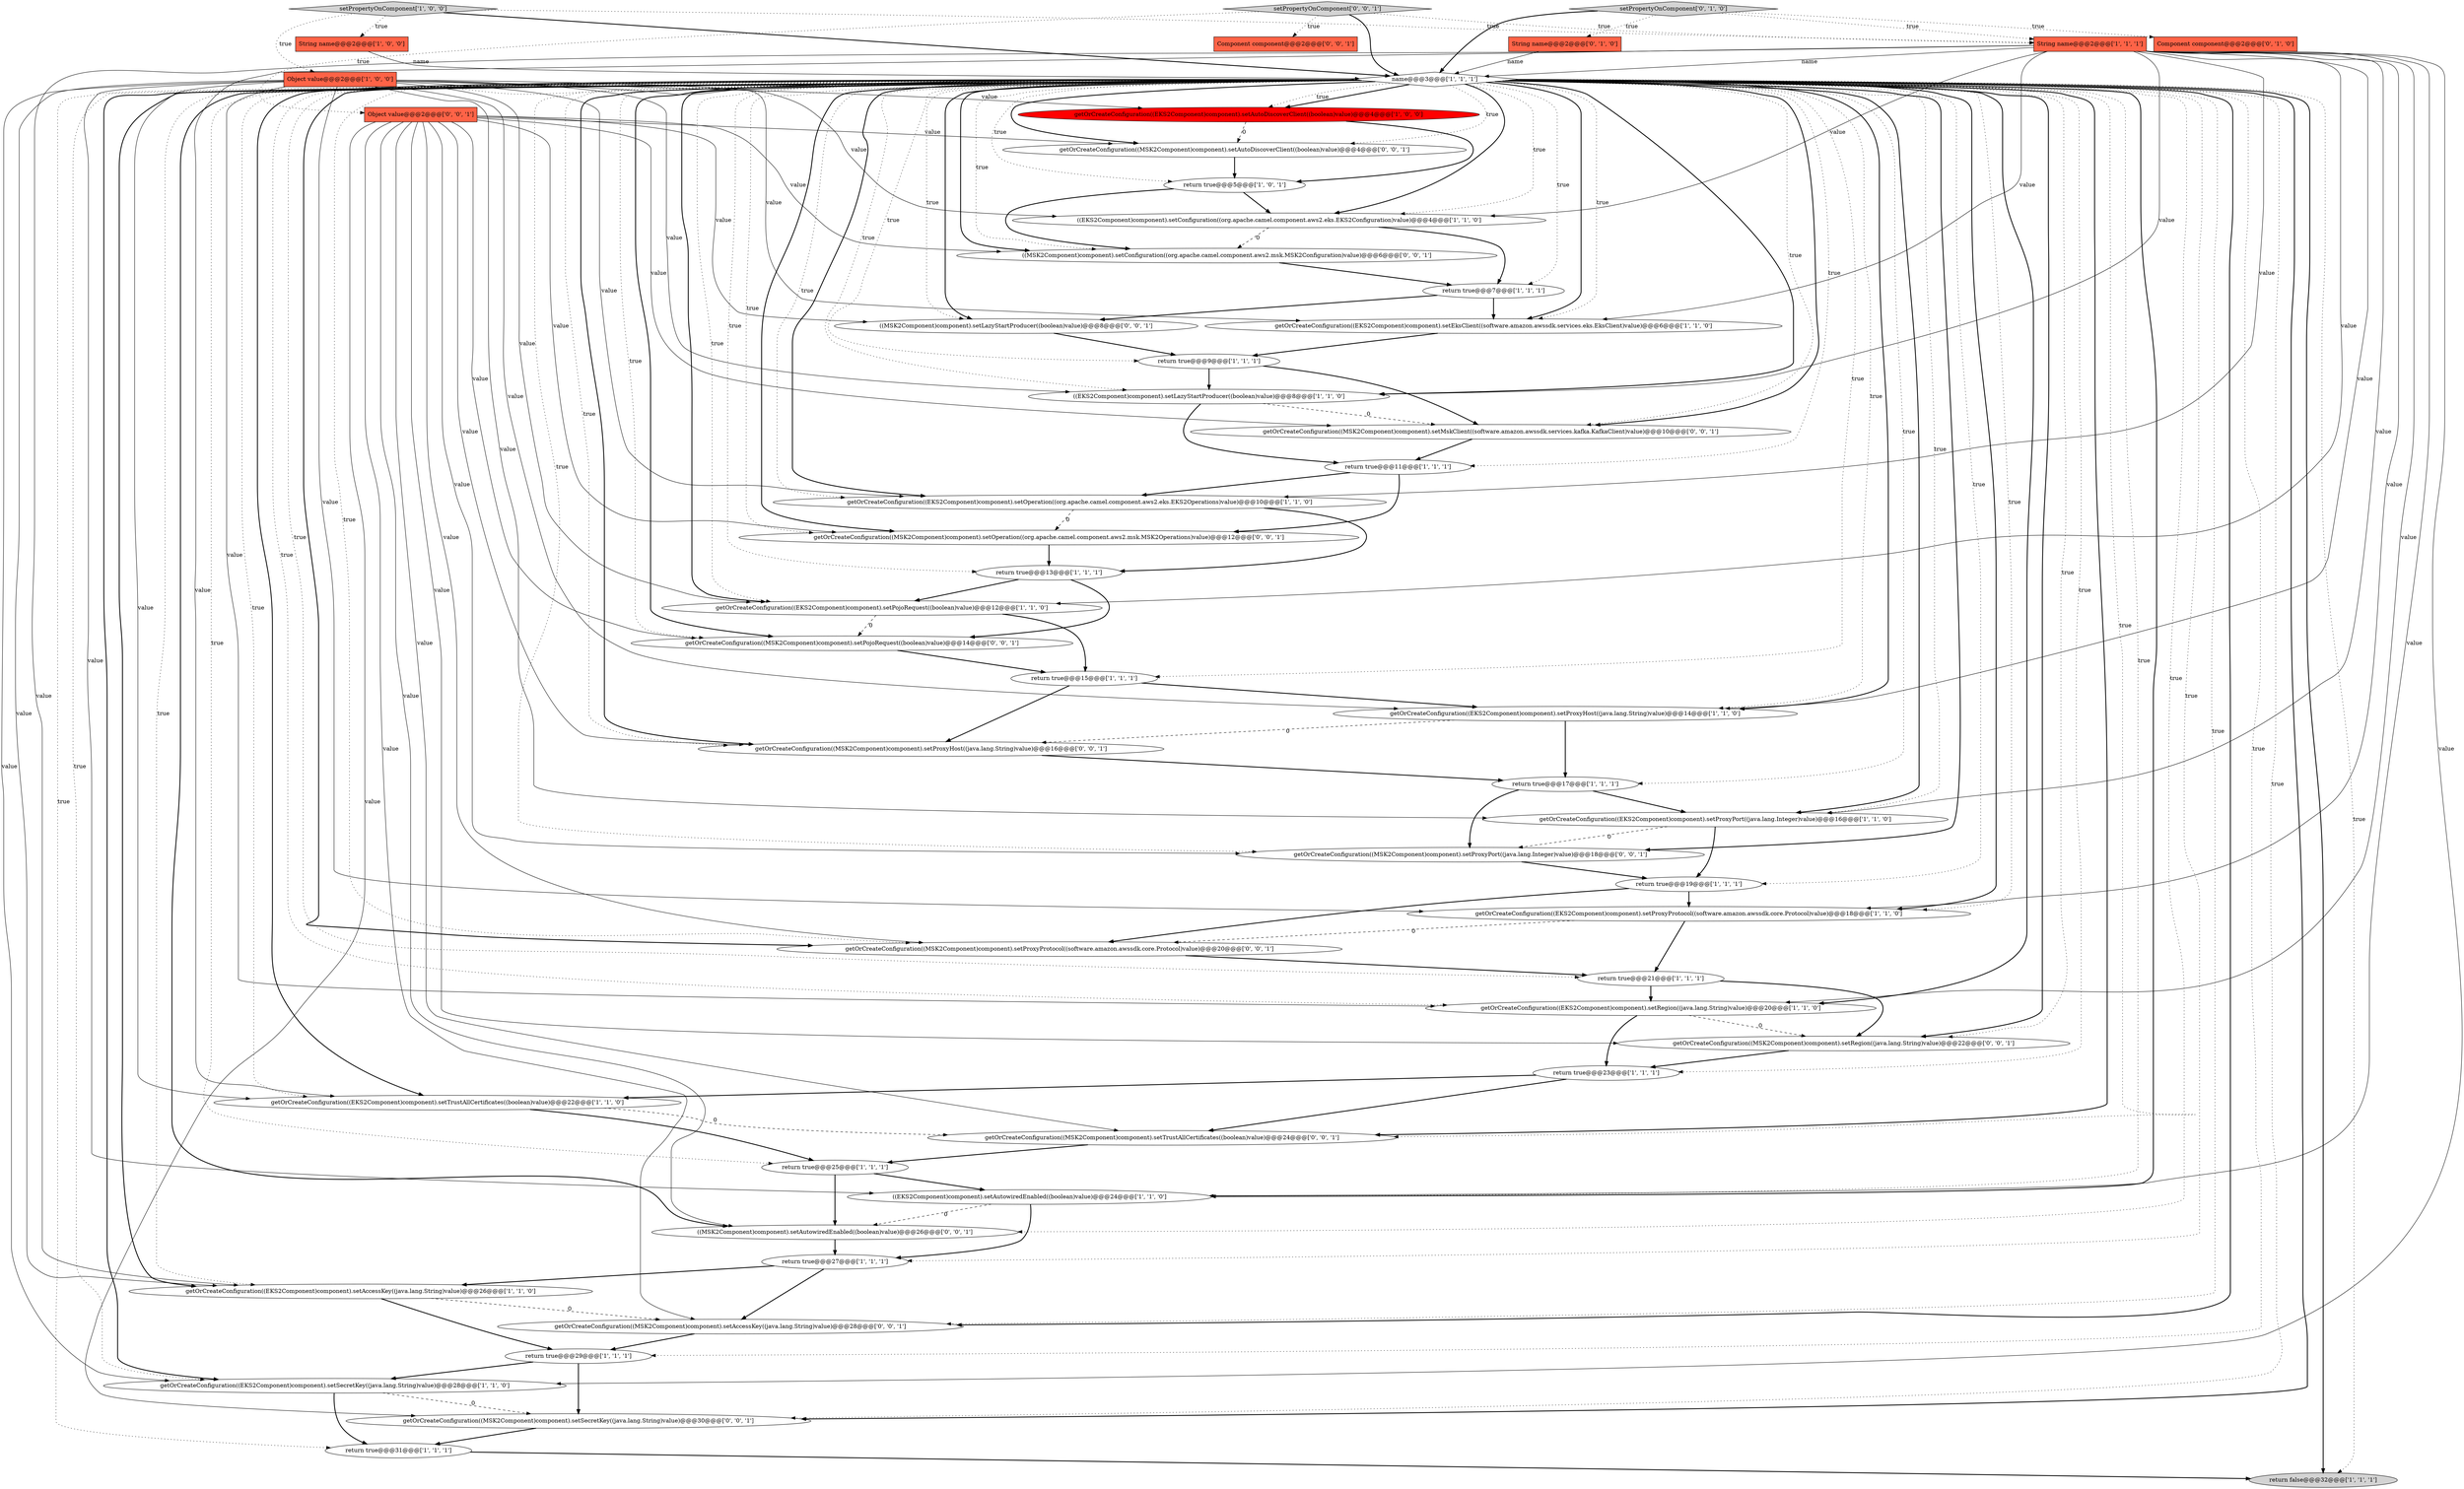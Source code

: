digraph {
8 [style = filled, label = "return true@@@7@@@['1', '1', '1']", fillcolor = white, shape = ellipse image = "AAA0AAABBB1BBB"];
17 [style = filled, label = "return false@@@32@@@['1', '1', '1']", fillcolor = lightgray, shape = ellipse image = "AAA0AAABBB1BBB"];
29 [style = filled, label = "getOrCreateConfiguration((EKS2Component)component).setProxyProtocol((software.amazon.awssdk.core.Protocol)value)@@@18@@@['1', '1', '0']", fillcolor = white, shape = ellipse image = "AAA0AAABBB1BBB"];
3 [style = filled, label = "return true@@@31@@@['1', '1', '1']", fillcolor = white, shape = ellipse image = "AAA0AAABBB1BBB"];
10 [style = filled, label = "getOrCreateConfiguration((EKS2Component)component).setAutoDiscoverClient((boolean)value)@@@4@@@['1', '0', '0']", fillcolor = red, shape = ellipse image = "AAA1AAABBB1BBB"];
7 [style = filled, label = "getOrCreateConfiguration((EKS2Component)component).setAccessKey((java.lang.String)value)@@@26@@@['1', '1', '0']", fillcolor = white, shape = ellipse image = "AAA0AAABBB1BBB"];
9 [style = filled, label = "((EKS2Component)component).setAutowiredEnabled((boolean)value)@@@24@@@['1', '1', '0']", fillcolor = white, shape = ellipse image = "AAA0AAABBB1BBB"];
33 [style = filled, label = "getOrCreateConfiguration((EKS2Component)component).setProxyHost((java.lang.String)value)@@@14@@@['1', '1', '0']", fillcolor = white, shape = ellipse image = "AAA0AAABBB1BBB"];
44 [style = filled, label = "getOrCreateConfiguration((MSK2Component)component).setAccessKey((java.lang.String)value)@@@28@@@['0', '0', '1']", fillcolor = white, shape = ellipse image = "AAA0AAABBB3BBB"];
24 [style = filled, label = "return true@@@29@@@['1', '1', '1']", fillcolor = white, shape = ellipse image = "AAA0AAABBB1BBB"];
19 [style = filled, label = "String name@@@2@@@['1', '0', '0']", fillcolor = tomato, shape = box image = "AAA0AAABBB1BBB"];
38 [style = filled, label = "getOrCreateConfiguration((MSK2Component)component).setRegion((java.lang.String)value)@@@22@@@['0', '0', '1']", fillcolor = white, shape = ellipse image = "AAA0AAABBB3BBB"];
12 [style = filled, label = "getOrCreateConfiguration((EKS2Component)component).setPojoRequest((boolean)value)@@@12@@@['1', '1', '0']", fillcolor = white, shape = ellipse image = "AAA0AAABBB1BBB"];
39 [style = filled, label = "getOrCreateConfiguration((MSK2Component)component).setAutoDiscoverClient((boolean)value)@@@4@@@['0', '0', '1']", fillcolor = white, shape = ellipse image = "AAA0AAABBB3BBB"];
43 [style = filled, label = "((MSK2Component)component).setConfiguration((org.apache.camel.component.aws2.msk.MSK2Configuration)value)@@@6@@@['0', '0', '1']", fillcolor = white, shape = ellipse image = "AAA0AAABBB3BBB"];
53 [style = filled, label = "getOrCreateConfiguration((MSK2Component)component).setTrustAllCertificates((boolean)value)@@@24@@@['0', '0', '1']", fillcolor = white, shape = ellipse image = "AAA0AAABBB3BBB"];
25 [style = filled, label = "String name@@@2@@@['1', '1', '1']", fillcolor = tomato, shape = box image = "AAA0AAABBB1BBB"];
1 [style = filled, label = "return true@@@21@@@['1', '1', '1']", fillcolor = white, shape = ellipse image = "AAA0AAABBB1BBB"];
28 [style = filled, label = "((EKS2Component)component).setConfiguration((org.apache.camel.component.aws2.eks.EKS2Configuration)value)@@@4@@@['1', '1', '0']", fillcolor = white, shape = ellipse image = "AAA0AAABBB1BBB"];
15 [style = filled, label = "getOrCreateConfiguration((EKS2Component)component).setRegion((java.lang.String)value)@@@20@@@['1', '1', '0']", fillcolor = white, shape = ellipse image = "AAA0AAABBB1BBB"];
6 [style = filled, label = "return true@@@13@@@['1', '1', '1']", fillcolor = white, shape = ellipse image = "AAA0AAABBB1BBB"];
31 [style = filled, label = "return true@@@11@@@['1', '1', '1']", fillcolor = white, shape = ellipse image = "AAA0AAABBB1BBB"];
37 [style = filled, label = "getOrCreateConfiguration((MSK2Component)component).setSecretKey((java.lang.String)value)@@@30@@@['0', '0', '1']", fillcolor = white, shape = ellipse image = "AAA0AAABBB3BBB"];
47 [style = filled, label = "((MSK2Component)component).setLazyStartProducer((boolean)value)@@@8@@@['0', '0', '1']", fillcolor = white, shape = ellipse image = "AAA0AAABBB3BBB"];
21 [style = filled, label = "return true@@@23@@@['1', '1', '1']", fillcolor = white, shape = ellipse image = "AAA0AAABBB1BBB"];
22 [style = filled, label = "return true@@@9@@@['1', '1', '1']", fillcolor = white, shape = ellipse image = "AAA0AAABBB1BBB"];
42 [style = filled, label = "Component component@@@2@@@['0', '0', '1']", fillcolor = tomato, shape = box image = "AAA0AAABBB3BBB"];
50 [style = filled, label = "getOrCreateConfiguration((MSK2Component)component).setOperation((org.apache.camel.component.aws2.msk.MSK2Operations)value)@@@12@@@['0', '0', '1']", fillcolor = white, shape = ellipse image = "AAA0AAABBB3BBB"];
14 [style = filled, label = "return true@@@17@@@['1', '1', '1']", fillcolor = white, shape = ellipse image = "AAA0AAABBB1BBB"];
49 [style = filled, label = "getOrCreateConfiguration((MSK2Component)component).setPojoRequest((boolean)value)@@@14@@@['0', '0', '1']", fillcolor = white, shape = ellipse image = "AAA0AAABBB3BBB"];
5 [style = filled, label = "getOrCreateConfiguration((EKS2Component)component).setEksClient((software.amazon.awssdk.services.eks.EksClient)value)@@@6@@@['1', '1', '0']", fillcolor = white, shape = ellipse image = "AAA0AAABBB1BBB"];
40 [style = filled, label = "setPropertyOnComponent['0', '0', '1']", fillcolor = lightgray, shape = diamond image = "AAA0AAABBB3BBB"];
30 [style = filled, label = "setPropertyOnComponent['1', '0', '0']", fillcolor = lightgray, shape = diamond image = "AAA0AAABBB1BBB"];
51 [style = filled, label = "getOrCreateConfiguration((MSK2Component)component).setProxyHost((java.lang.String)value)@@@16@@@['0', '0', '1']", fillcolor = white, shape = ellipse image = "AAA0AAABBB3BBB"];
48 [style = filled, label = "Object value@@@2@@@['0', '0', '1']", fillcolor = tomato, shape = box image = "AAA0AAABBB3BBB"];
41 [style = filled, label = "getOrCreateConfiguration((MSK2Component)component).setMskClient((software.amazon.awssdk.services.kafka.KafkaClient)value)@@@10@@@['0', '0', '1']", fillcolor = white, shape = ellipse image = "AAA0AAABBB3BBB"];
52 [style = filled, label = "((MSK2Component)component).setAutowiredEnabled((boolean)value)@@@26@@@['0', '0', '1']", fillcolor = white, shape = ellipse image = "AAA0AAABBB3BBB"];
18 [style = filled, label = "return true@@@19@@@['1', '1', '1']", fillcolor = white, shape = ellipse image = "AAA0AAABBB1BBB"];
36 [style = filled, label = "Component component@@@2@@@['0', '1', '0']", fillcolor = tomato, shape = box image = "AAA0AAABBB2BBB"];
32 [style = filled, label = "getOrCreateConfiguration((EKS2Component)component).setOperation((org.apache.camel.component.aws2.eks.EKS2Operations)value)@@@10@@@['1', '1', '0']", fillcolor = white, shape = ellipse image = "AAA0AAABBB1BBB"];
0 [style = filled, label = "return true@@@27@@@['1', '1', '1']", fillcolor = white, shape = ellipse image = "AAA0AAABBB1BBB"];
13 [style = filled, label = "getOrCreateConfiguration((EKS2Component)component).setSecretKey((java.lang.String)value)@@@28@@@['1', '1', '0']", fillcolor = white, shape = ellipse image = "AAA0AAABBB1BBB"];
16 [style = filled, label = "((EKS2Component)component).setLazyStartProducer((boolean)value)@@@8@@@['1', '1', '0']", fillcolor = white, shape = ellipse image = "AAA0AAABBB1BBB"];
23 [style = filled, label = "return true@@@25@@@['1', '1', '1']", fillcolor = white, shape = ellipse image = "AAA0AAABBB1BBB"];
20 [style = filled, label = "Object value@@@2@@@['1', '0', '0']", fillcolor = tomato, shape = box image = "AAA0AAABBB1BBB"];
2 [style = filled, label = "getOrCreateConfiguration((EKS2Component)component).setTrustAllCertificates((boolean)value)@@@22@@@['1', '1', '0']", fillcolor = white, shape = ellipse image = "AAA0AAABBB1BBB"];
34 [style = filled, label = "String name@@@2@@@['0', '1', '0']", fillcolor = tomato, shape = box image = "AAA0AAABBB2BBB"];
26 [style = filled, label = "getOrCreateConfiguration((EKS2Component)component).setProxyPort((java.lang.Integer)value)@@@16@@@['1', '1', '0']", fillcolor = white, shape = ellipse image = "AAA0AAABBB1BBB"];
35 [style = filled, label = "setPropertyOnComponent['0', '1', '0']", fillcolor = lightgray, shape = diamond image = "AAA0AAABBB2BBB"];
4 [style = filled, label = "return true@@@5@@@['1', '0', '1']", fillcolor = white, shape = ellipse image = "AAA0AAABBB1BBB"];
27 [style = filled, label = "name@@@3@@@['1', '1', '1']", fillcolor = white, shape = diamond image = "AAA0AAABBB1BBB"];
46 [style = filled, label = "getOrCreateConfiguration((MSK2Component)component).setProxyProtocol((software.amazon.awssdk.core.Protocol)value)@@@20@@@['0', '0', '1']", fillcolor = white, shape = ellipse image = "AAA0AAABBB3BBB"];
11 [style = filled, label = "return true@@@15@@@['1', '1', '1']", fillcolor = white, shape = ellipse image = "AAA0AAABBB1BBB"];
45 [style = filled, label = "getOrCreateConfiguration((MSK2Component)component).setProxyPort((java.lang.Integer)value)@@@18@@@['0', '0', '1']", fillcolor = white, shape = ellipse image = "AAA0AAABBB3BBB"];
27->13 [style = bold, label=""];
27->14 [style = dotted, label="true"];
27->32 [style = dotted, label="true"];
27->1 [style = dotted, label="true"];
27->47 [style = dotted, label="true"];
27->32 [style = bold, label=""];
27->38 [style = bold, label=""];
20->9 [style = solid, label="value"];
27->44 [style = dotted, label="true"];
15->21 [style = bold, label=""];
27->33 [style = dotted, label="true"];
27->28 [style = bold, label=""];
27->44 [style = bold, label=""];
27->9 [style = bold, label=""];
29->46 [style = dashed, label="0"];
27->23 [style = dotted, label="true"];
9->52 [style = dashed, label="0"];
27->2 [style = dotted, label="true"];
25->28 [style = solid, label="value"];
27->49 [style = dotted, label="true"];
27->15 [style = dotted, label="true"];
20->10 [style = solid, label="value"];
32->6 [style = bold, label=""];
27->15 [style = bold, label=""];
27->49 [style = bold, label=""];
37->3 [style = bold, label=""];
21->2 [style = bold, label=""];
15->38 [style = dashed, label="0"];
47->22 [style = bold, label=""];
2->23 [style = bold, label=""];
31->50 [style = bold, label=""];
20->15 [style = solid, label="value"];
27->9 [style = dotted, label="true"];
23->52 [style = bold, label=""];
27->7 [style = bold, label=""];
27->45 [style = bold, label=""];
43->8 [style = bold, label=""];
27->17 [style = bold, label=""];
8->47 [style = bold, label=""];
11->33 [style = bold, label=""];
18->46 [style = bold, label=""];
25->5 [style = solid, label="value"];
48->37 [style = solid, label="value"];
27->51 [style = bold, label=""];
27->33 [style = bold, label=""];
7->44 [style = dashed, label="0"];
20->29 [style = solid, label="value"];
27->5 [style = bold, label=""];
29->1 [style = bold, label=""];
27->18 [style = dotted, label="true"];
27->2 [style = bold, label=""];
48->44 [style = solid, label="value"];
1->38 [style = bold, label=""];
48->52 [style = solid, label="value"];
11->51 [style = bold, label=""];
27->22 [style = dotted, label="true"];
27->12 [style = bold, label=""];
26->45 [style = dashed, label="0"];
27->53 [style = bold, label=""];
30->27 [style = bold, label=""];
12->11 [style = bold, label=""];
22->41 [style = bold, label=""];
30->19 [style = dotted, label="true"];
48->47 [style = solid, label="value"];
25->2 [style = solid, label="value"];
27->41 [style = dotted, label="true"];
40->48 [style = dotted, label="true"];
6->49 [style = bold, label=""];
48->43 [style = solid, label="value"];
27->8 [style = dotted, label="true"];
27->21 [style = dotted, label="true"];
27->24 [style = dotted, label="true"];
27->16 [style = bold, label=""];
33->51 [style = dashed, label="0"];
39->4 [style = bold, label=""];
0->7 [style = bold, label=""];
7->24 [style = bold, label=""];
51->14 [style = bold, label=""];
16->41 [style = dashed, label="0"];
52->0 [style = bold, label=""];
27->46 [style = bold, label=""];
27->29 [style = dotted, label="true"];
28->43 [style = dashed, label="0"];
20->5 [style = solid, label="value"];
48->46 [style = solid, label="value"];
25->12 [style = solid, label="value"];
48->53 [style = solid, label="value"];
20->28 [style = solid, label="value"];
0->44 [style = bold, label=""];
20->12 [style = solid, label="value"];
25->9 [style = solid, label="value"];
27->29 [style = bold, label=""];
27->47 [style = bold, label=""];
5->22 [style = bold, label=""];
20->13 [style = solid, label="value"];
35->25 [style = dotted, label="true"];
40->42 [style = dotted, label="true"];
27->26 [style = bold, label=""];
24->13 [style = bold, label=""];
27->45 [style = dotted, label="true"];
27->43 [style = bold, label=""];
27->39 [style = dotted, label="true"];
10->39 [style = dashed, label="0"];
22->16 [style = bold, label=""];
31->32 [style = bold, label=""];
26->18 [style = bold, label=""];
27->38 [style = dotted, label="true"];
27->13 [style = dotted, label="true"];
48->45 [style = solid, label="value"];
27->37 [style = dotted, label="true"];
27->4 [style = dotted, label="true"];
20->2 [style = solid, label="value"];
20->16 [style = solid, label="value"];
27->52 [style = bold, label=""];
27->52 [style = dotted, label="true"];
25->32 [style = solid, label="value"];
27->39 [style = bold, label=""];
27->37 [style = bold, label=""];
48->41 [style = solid, label="value"];
30->25 [style = dotted, label="true"];
27->46 [style = dotted, label="true"];
25->26 [style = solid, label="value"];
30->20 [style = dotted, label="true"];
20->33 [style = solid, label="value"];
27->31 [style = dotted, label="true"];
48->39 [style = solid, label="value"];
16->31 [style = bold, label=""];
27->10 [style = bold, label=""];
28->8 [style = bold, label=""];
40->27 [style = bold, label=""];
32->50 [style = dashed, label="0"];
19->27 [style = solid, label="name"];
27->50 [style = dotted, label="true"];
3->17 [style = bold, label=""];
48->49 [style = solid, label="value"];
53->23 [style = bold, label=""];
41->31 [style = bold, label=""];
25->16 [style = solid, label="value"];
27->17 [style = dotted, label="true"];
40->25 [style = dotted, label="true"];
27->51 [style = dotted, label="true"];
44->24 [style = bold, label=""];
49->11 [style = bold, label=""];
48->38 [style = solid, label="value"];
45->18 [style = bold, label=""];
27->16 [style = dotted, label="true"];
20->26 [style = solid, label="value"];
6->12 [style = bold, label=""];
33->14 [style = bold, label=""];
13->37 [style = dashed, label="0"];
27->5 [style = dotted, label="true"];
35->27 [style = bold, label=""];
50->6 [style = bold, label=""];
4->43 [style = bold, label=""];
27->43 [style = dotted, label="true"];
9->0 [style = bold, label=""];
25->27 [style = solid, label="name"];
27->26 [style = dotted, label="true"];
35->36 [style = dotted, label="true"];
25->29 [style = solid, label="value"];
1->15 [style = bold, label=""];
27->10 [style = dotted, label="true"];
14->45 [style = bold, label=""];
27->12 [style = dotted, label="true"];
34->27 [style = solid, label="name"];
20->7 [style = solid, label="value"];
4->28 [style = bold, label=""];
27->11 [style = dotted, label="true"];
27->3 [style = dotted, label="true"];
25->15 [style = solid, label="value"];
14->26 [style = bold, label=""];
2->53 [style = dashed, label="0"];
27->28 [style = dotted, label="true"];
18->29 [style = bold, label=""];
25->7 [style = solid, label="value"];
48->50 [style = solid, label="value"];
27->7 [style = dotted, label="true"];
8->5 [style = bold, label=""];
27->0 [style = dotted, label="true"];
13->3 [style = bold, label=""];
46->1 [style = bold, label=""];
25->13 [style = solid, label="value"];
27->50 [style = bold, label=""];
27->41 [style = bold, label=""];
24->37 [style = bold, label=""];
48->51 [style = solid, label="value"];
10->4 [style = bold, label=""];
20->32 [style = solid, label="value"];
35->34 [style = dotted, label="true"];
38->21 [style = bold, label=""];
27->6 [style = dotted, label="true"];
27->53 [style = dotted, label="true"];
23->9 [style = bold, label=""];
12->49 [style = dashed, label="0"];
25->33 [style = solid, label="value"];
21->53 [style = bold, label=""];
}
